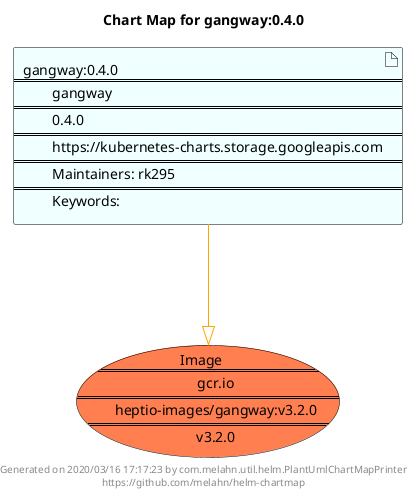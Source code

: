 @startuml
skinparam linetype ortho
skinparam backgroundColor white
skinparam usecaseBorderColor black
skinparam usecaseArrowColor LightSlateGray
skinparam artifactBorderColor black
skinparam artifactArrowColor LightSlateGray

title Chart Map for gangway:0.4.0

'There is one referenced Helm Chart
artifact "gangway:0.4.0\n====\n\tgangway\n====\n\t0.4.0\n====\n\thttps://kubernetes-charts.storage.googleapis.com\n====\n\tMaintainers: rk295\n====\n\tKeywords: " as gangway_0_4_0 #Azure

'There is one referenced Docker Image
usecase "Image\n====\n\tgcr.io\n====\n\theptio-images/gangway:v3.2.0\n====\n\tv3.2.0" as gcr_io_heptio_images_gangway_v3_2_0 #Coral

'Chart Dependencies
gangway_0_4_0--[#orange]-|>gcr_io_heptio_images_gangway_v3_2_0

center footer Generated on 2020/03/16 17:17:23 by com.melahn.util.helm.PlantUmlChartMapPrinter\nhttps://github.com/melahn/helm-chartmap
@enduml
